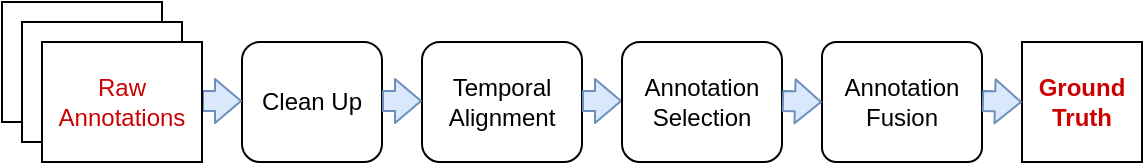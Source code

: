 <mxfile version="13.6.1" type="device"><diagram id="w34QvVnuLv4NkVxLSe93" name="Page-1"><mxGraphModel dx="1422" dy="892" grid="1" gridSize="10" guides="1" tooltips="1" connect="1" arrows="1" fold="1" page="1" pageScale="1" pageWidth="850" pageHeight="1100" math="0" shadow="0"><root><mxCell id="0"/><mxCell id="1" parent="0"/><mxCell id="rYyUOVgZ5KWRDtywghYH-3" value="" style="rounded=0;whiteSpace=wrap;html=1;" vertex="1" parent="1"><mxGeometry x="100" y="250" width="80" height="60" as="geometry"/></mxCell><mxCell id="rYyUOVgZ5KWRDtywghYH-2" value="" style="rounded=0;whiteSpace=wrap;html=1;" vertex="1" parent="1"><mxGeometry x="110" y="260" width="80" height="60" as="geometry"/></mxCell><mxCell id="Zc1mB0pqfgDFsnlOa_5Z-39" value="Annotation Fusion" style="rounded=1;whiteSpace=wrap;html=1;verticalAlign=middle;fontStyle=0;arcSize=12;" parent="1" vertex="1"><mxGeometry x="510" y="270" width="80" height="60" as="geometry"/></mxCell><mxCell id="Zc1mB0pqfgDFsnlOa_5Z-5" value="Clean Up" style="rounded=1;whiteSpace=wrap;html=1;" parent="1" vertex="1"><mxGeometry x="220" y="270" width="70" height="60" as="geometry"/></mxCell><mxCell id="Zc1mB0pqfgDFsnlOa_5Z-16" value="&lt;div&gt;&lt;b&gt;&lt;font color=&quot;#cc0000&quot;&gt;Ground Truth&lt;/font&gt;&lt;/b&gt;&lt;/div&gt;" style="rounded=0;whiteSpace=wrap;html=1;" parent="1" vertex="1"><mxGeometry x="610" y="270" width="60" height="60" as="geometry"/></mxCell><mxCell id="Zc1mB0pqfgDFsnlOa_5Z-19" value="Temporal Alignment" style="rounded=1;whiteSpace=wrap;html=1;" parent="1" vertex="1"><mxGeometry x="310" y="270" width="80" height="60" as="geometry"/></mxCell><mxCell id="Zc1mB0pqfgDFsnlOa_5Z-35" value="" style="shape=flexArrow;endArrow=classic;html=1;endWidth=11;endSize=4;fillColor=#dae8fc;strokeColor=#6c8ebf;" parent="1" edge="1"><mxGeometry width="50" height="50" relative="1" as="geometry"><mxPoint x="200" y="299.5" as="sourcePoint"/><mxPoint x="220" y="299.5" as="targetPoint"/></mxGeometry></mxCell><mxCell id="Zc1mB0pqfgDFsnlOa_5Z-36" value="" style="shape=flexArrow;endArrow=classic;html=1;endWidth=11;endSize=4;fillColor=#dae8fc;strokeColor=#6c8ebf;" parent="1" edge="1"><mxGeometry width="50" height="50" relative="1" as="geometry"><mxPoint x="290" y="299.5" as="sourcePoint"/><mxPoint x="310" y="299.5" as="targetPoint"/></mxGeometry></mxCell><mxCell id="Zc1mB0pqfgDFsnlOa_5Z-37" value="" style="shape=flexArrow;endArrow=classic;html=1;endWidth=11;endSize=4;fillColor=#dae8fc;strokeColor=#6c8ebf;" parent="1" edge="1"><mxGeometry width="50" height="50" relative="1" as="geometry"><mxPoint x="390" y="299.5" as="sourcePoint"/><mxPoint x="410" y="299.5" as="targetPoint"/></mxGeometry></mxCell><mxCell id="Zc1mB0pqfgDFsnlOa_5Z-6" value="&lt;div&gt;Annotation Selection&lt;/div&gt;" style="rounded=1;whiteSpace=wrap;html=1;" parent="1" vertex="1"><mxGeometry x="410" y="270" width="80" height="60" as="geometry"/></mxCell><mxCell id="Zc1mB0pqfgDFsnlOa_5Z-44" value="" style="shape=flexArrow;endArrow=classic;html=1;endWidth=11;endSize=4;fillColor=#dae8fc;strokeColor=#6c8ebf;" parent="1" edge="1"><mxGeometry width="50" height="50" relative="1" as="geometry"><mxPoint x="490" y="299.5" as="sourcePoint"/><mxPoint x="510" y="300" as="targetPoint"/></mxGeometry></mxCell><mxCell id="rYyUOVgZ5KWRDtywghYH-1" value="&lt;font color=&quot;#cc0000&quot;&gt;Raw Annotations&lt;/font&gt;" style="rounded=0;whiteSpace=wrap;html=1;" vertex="1" parent="1"><mxGeometry x="120" y="270" width="80" height="60" as="geometry"/></mxCell><mxCell id="rYyUOVgZ5KWRDtywghYH-4" value="" style="shape=flexArrow;endArrow=classic;html=1;endWidth=11;endSize=4;fillColor=#dae8fc;strokeColor=#6c8ebf;" edge="1" parent="1"><mxGeometry width="50" height="50" relative="1" as="geometry"><mxPoint x="590" y="299.5" as="sourcePoint"/><mxPoint x="610" y="300" as="targetPoint"/></mxGeometry></mxCell></root></mxGraphModel></diagram></mxfile>